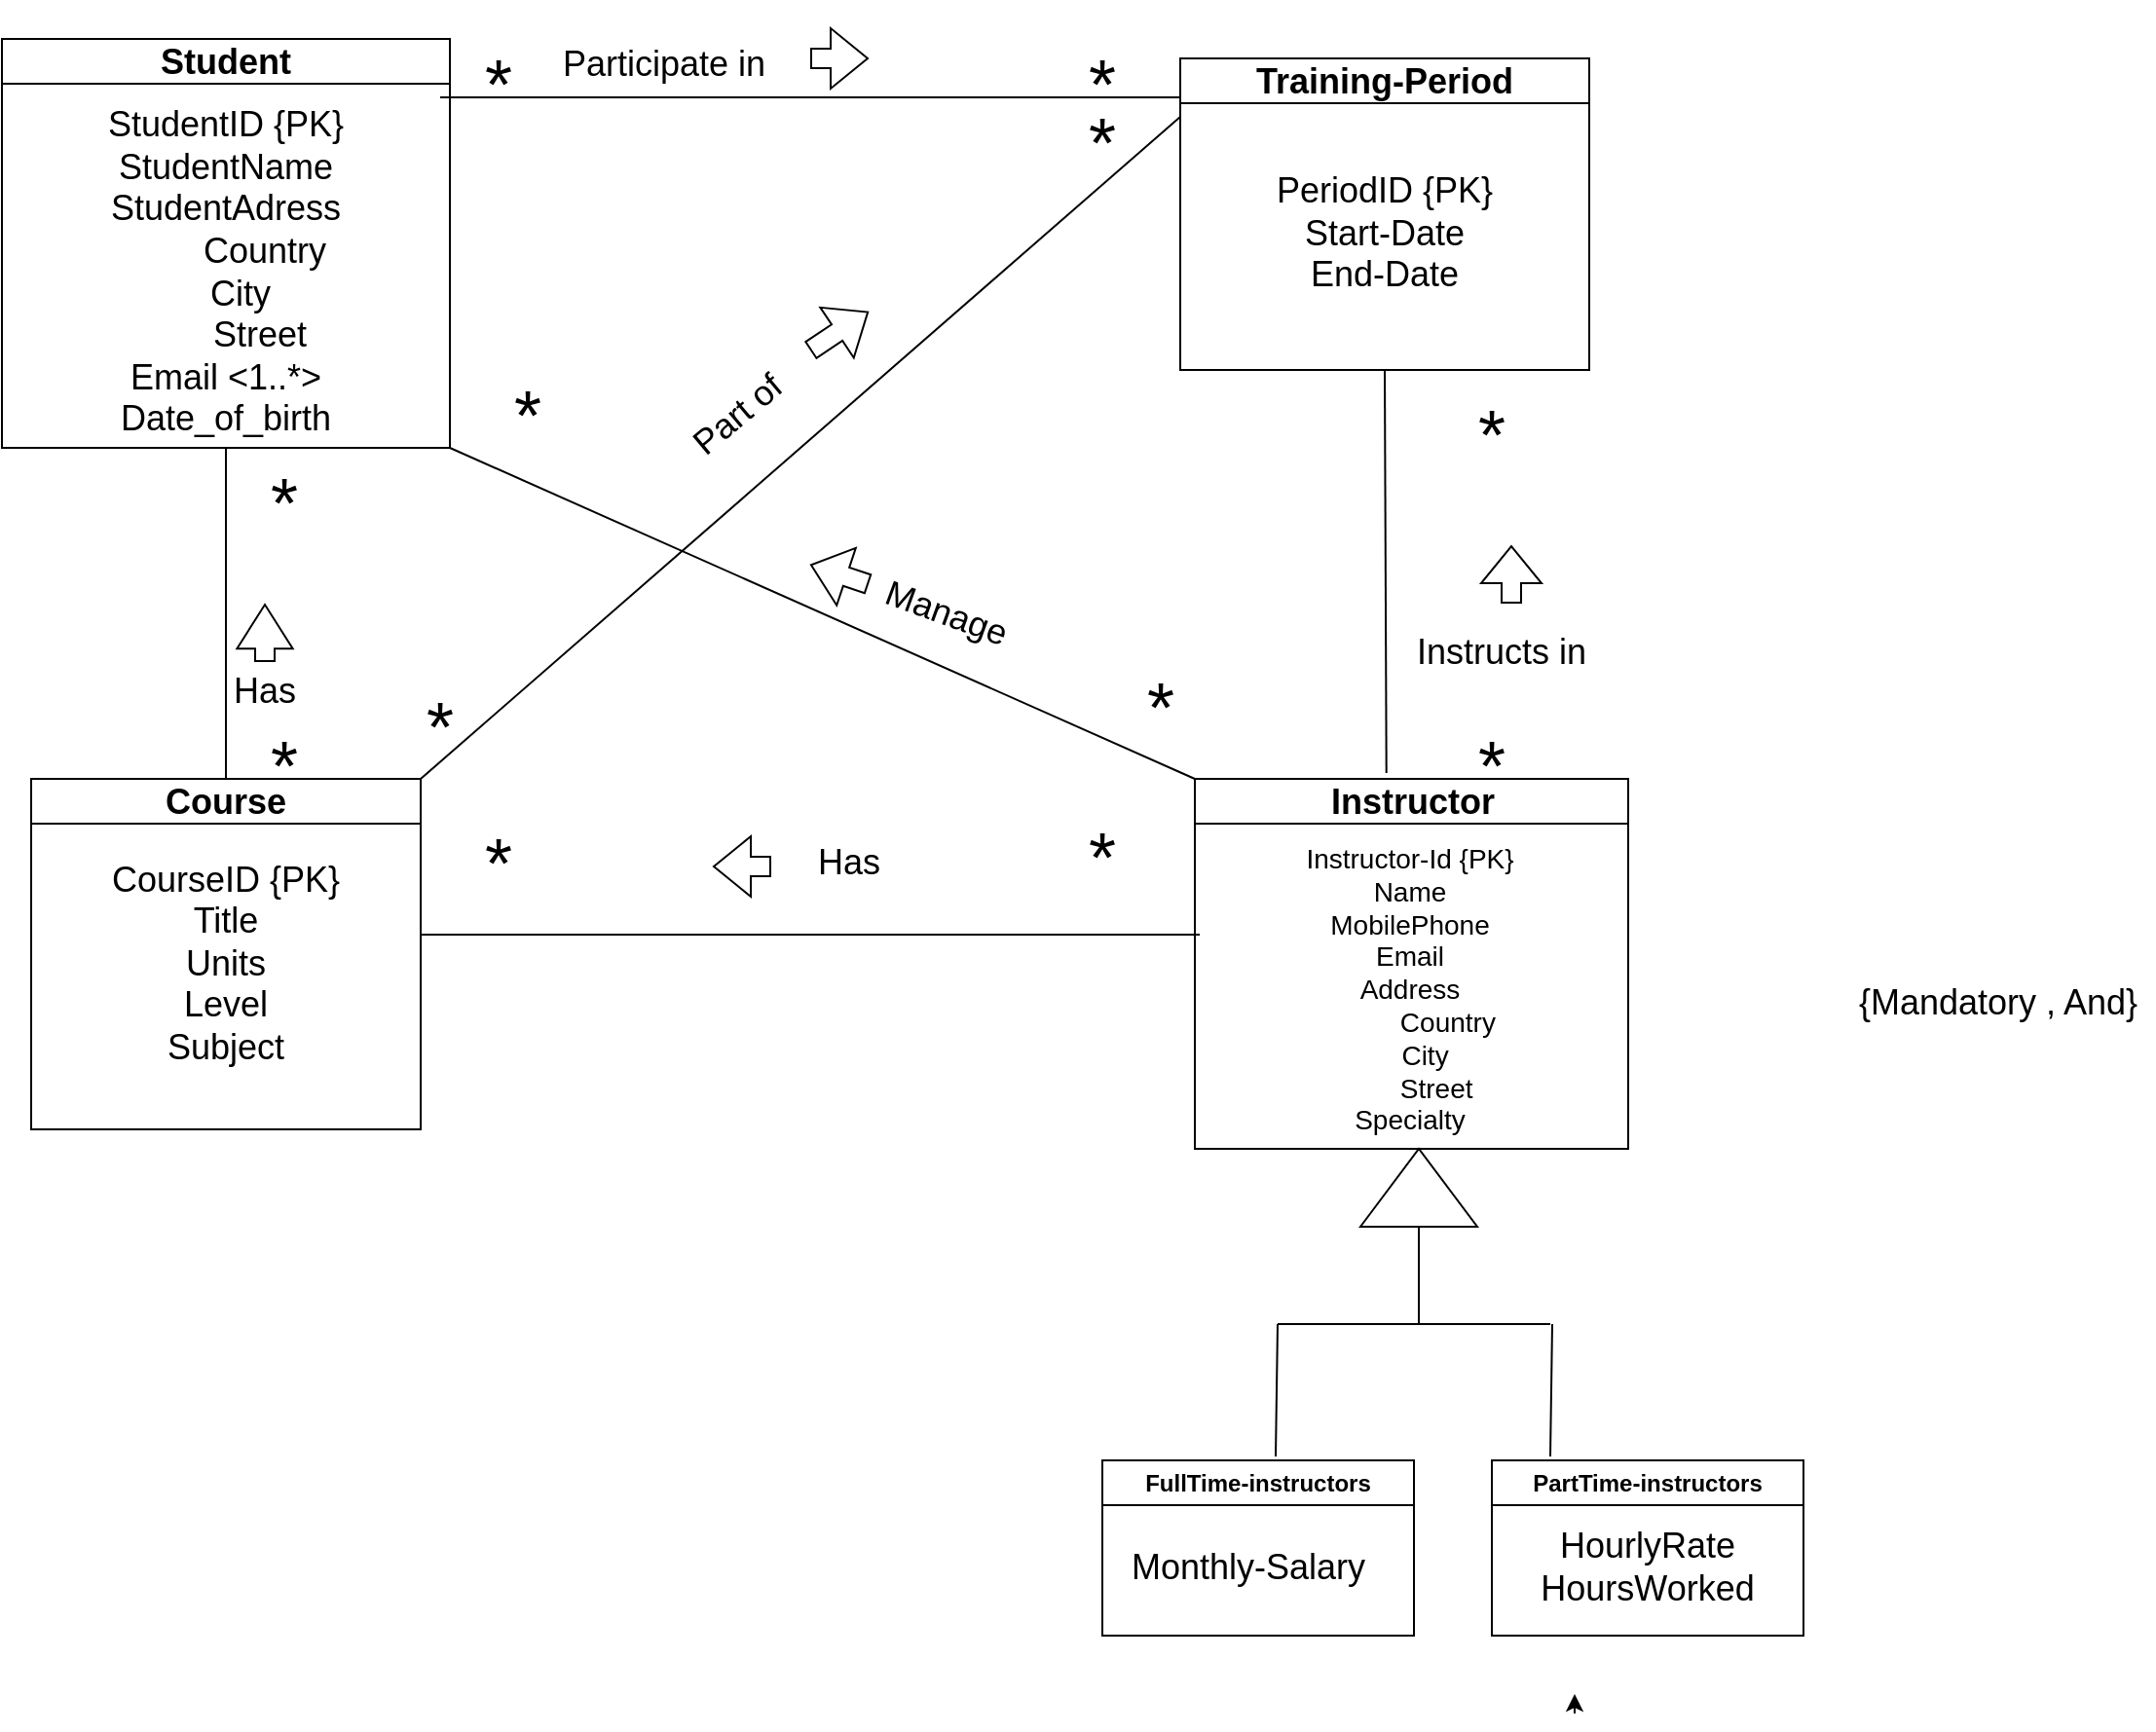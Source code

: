 <mxfile version="22.1.7" type="github">
  <diagram name="Page-1" id="XBS1e0gE74p3TgdVKRU-">
    <mxGraphModel dx="2370" dy="1902" grid="1" gridSize="10" guides="1" tooltips="1" connect="1" arrows="1" fold="1" page="1" pageScale="1" pageWidth="850" pageHeight="1100" math="0" shadow="0">
      <root>
        <mxCell id="0" />
        <mxCell id="1" parent="0" />
        <mxCell id="N7wMIVFWoXXr4h1JqkPB-3" value="&lt;font style=&quot;font-size: 18px;&quot;&gt;Course&lt;/font&gt;" style="swimlane;whiteSpace=wrap;html=1;startSize=23;" vertex="1" parent="1">
          <mxGeometry x="-300" y="-600" width="200" height="180" as="geometry" />
        </mxCell>
        <mxCell id="N7wMIVFWoXXr4h1JqkPB-4" value="&lt;font style=&quot;font-size: 18px;&quot;&gt;CourseID {PK}&lt;br&gt;Title&lt;br&gt;Units&lt;br&gt;Level&lt;br&gt;Subject&lt;/font&gt;" style="text;html=1;strokeColor=none;fillColor=none;align=center;verticalAlign=middle;whiteSpace=wrap;rounded=0;" vertex="1" parent="N7wMIVFWoXXr4h1JqkPB-3">
          <mxGeometry x="10" y="40" width="180" height="110" as="geometry" />
        </mxCell>
        <mxCell id="N7wMIVFWoXXr4h1JqkPB-5" value="&lt;font style=&quot;font-size: 18px;&quot;&gt;Student&lt;/font&gt;" style="swimlane;whiteSpace=wrap;html=1;" vertex="1" parent="1">
          <mxGeometry x="-315" y="-980" width="230" height="210" as="geometry" />
        </mxCell>
        <mxCell id="N7wMIVFWoXXr4h1JqkPB-6" value="&lt;font style=&quot;font-size: 18px;&quot;&gt;StudentID {PK}&lt;br&gt;StudentName&lt;br&gt;StudentAdress&lt;br&gt;&amp;nbsp; &amp;nbsp; &amp;nbsp; &amp;nbsp; Country&lt;br&gt;&amp;nbsp; &amp;nbsp;City&lt;br&gt;&amp;nbsp; &amp;nbsp; &amp;nbsp; &amp;nbsp;Street&lt;br&gt;Email &amp;lt;1..*&amp;gt;&lt;br&gt;Date_of_birth&lt;/font&gt;" style="text;html=1;strokeColor=none;fillColor=none;align=center;verticalAlign=middle;whiteSpace=wrap;rounded=0;" vertex="1" parent="N7wMIVFWoXXr4h1JqkPB-5">
          <mxGeometry y="30" width="230" height="180" as="geometry" />
        </mxCell>
        <mxCell id="N7wMIVFWoXXr4h1JqkPB-7" value="&lt;font style=&quot;font-size: 18px;&quot;&gt;Training-Period&lt;/font&gt;" style="swimlane;whiteSpace=wrap;html=1;startSize=23;" vertex="1" parent="1">
          <mxGeometry x="290" y="-970" width="210" height="160" as="geometry" />
        </mxCell>
        <mxCell id="N7wMIVFWoXXr4h1JqkPB-8" value="&lt;font style=&quot;font-size: 18px;&quot;&gt;PeriodID {PK}&lt;br&gt;Start-Date&lt;br&gt;End-Date&lt;/font&gt;" style="text;html=1;strokeColor=none;fillColor=none;align=center;verticalAlign=middle;whiteSpace=wrap;rounded=0;" vertex="1" parent="N7wMIVFWoXXr4h1JqkPB-7">
          <mxGeometry y="20" width="210" height="140" as="geometry" />
        </mxCell>
        <mxCell id="N7wMIVFWoXXr4h1JqkPB-26" value="" style="triangle;whiteSpace=wrap;html=1;direction=north;" vertex="1" parent="1">
          <mxGeometry x="382.5" y="-410" width="60" height="40" as="geometry" />
        </mxCell>
        <mxCell id="N7wMIVFWoXXr4h1JqkPB-27" value="" style="endArrow=none;html=1;rounded=0;" edge="1" parent="1">
          <mxGeometry width="50" height="50" relative="1" as="geometry">
            <mxPoint x="412.5" y="-320" as="sourcePoint" />
            <mxPoint x="412.5" y="-370" as="targetPoint" />
            <Array as="points">
              <mxPoint x="412.5" y="-350" />
            </Array>
          </mxGeometry>
        </mxCell>
        <mxCell id="N7wMIVFWoXXr4h1JqkPB-33" style="edgeStyle=orthogonalEdgeStyle;rounded=0;orthogonalLoop=1;jettySize=auto;html=1;exitX=0;exitY=0.5;exitDx=0;exitDy=0;" edge="1" parent="1">
          <mxGeometry relative="1" as="geometry">
            <mxPoint x="492.5" y="-130" as="targetPoint" />
            <mxPoint x="492.5" y="-120" as="sourcePoint" />
          </mxGeometry>
        </mxCell>
        <mxCell id="N7wMIVFWoXXr4h1JqkPB-35" value="FullTime-instructors" style="swimlane;whiteSpace=wrap;html=1;startSize=23;" vertex="1" parent="1">
          <mxGeometry x="250" y="-250" width="160" height="90" as="geometry" />
        </mxCell>
        <mxCell id="N7wMIVFWoXXr4h1JqkPB-36" value="&lt;font style=&quot;font-size: 18px;&quot;&gt;Monthly-Salary&lt;/font&gt;" style="text;html=1;strokeColor=none;fillColor=none;align=center;verticalAlign=middle;whiteSpace=wrap;rounded=0;" vertex="1" parent="N7wMIVFWoXXr4h1JqkPB-35">
          <mxGeometry y="30" width="150" height="50" as="geometry" />
        </mxCell>
        <mxCell id="N7wMIVFWoXXr4h1JqkPB-38" value="PartTime-instructors" style="swimlane;whiteSpace=wrap;html=1;" vertex="1" parent="1">
          <mxGeometry x="450" y="-250" width="160" height="90" as="geometry" />
        </mxCell>
        <mxCell id="N7wMIVFWoXXr4h1JqkPB-39" value="&lt;font style=&quot;font-size: 18px;&quot;&gt;HourlyRate&lt;br&gt;HoursWorked&lt;/font&gt;" style="text;html=1;strokeColor=none;fillColor=none;align=center;verticalAlign=middle;whiteSpace=wrap;rounded=0;" vertex="1" parent="N7wMIVFWoXXr4h1JqkPB-38">
          <mxGeometry y="30" width="160" height="50" as="geometry" />
        </mxCell>
        <mxCell id="N7wMIVFWoXXr4h1JqkPB-40" value="&lt;font style=&quot;font-size: 18px;&quot;&gt;{Mandatory , And}&lt;/font&gt;" style="text;html=1;strokeColor=none;fillColor=none;align=center;verticalAlign=middle;whiteSpace=wrap;rounded=0;" vertex="1" parent="1">
          <mxGeometry x="630" y="-500" width="160" height="30" as="geometry" />
        </mxCell>
        <mxCell id="N7wMIVFWoXXr4h1JqkPB-41" value="&lt;font style=&quot;font-size: 18px;&quot;&gt;Instructor&lt;/font&gt;" style="swimlane;whiteSpace=wrap;html=1;startSize=23;" vertex="1" parent="1">
          <mxGeometry x="297.5" y="-600" width="222.5" height="190" as="geometry" />
        </mxCell>
        <mxCell id="N7wMIVFWoXXr4h1JqkPB-42" value="&lt;font style=&quot;font-size: 14px;&quot;&gt;Instructor-Id {PK}&lt;br&gt;Name&lt;br&gt;MobilePhone&lt;br&gt;Email&lt;br&gt;Address&lt;br&gt;&amp;nbsp; &amp;nbsp; &amp;nbsp; &amp;nbsp; &amp;nbsp; Country&lt;br&gt;&amp;nbsp; &amp;nbsp; City&lt;br&gt;&amp;nbsp; &amp;nbsp; &amp;nbsp; &amp;nbsp;Street&lt;br&gt;Specialty&lt;/font&gt;" style="text;html=1;strokeColor=none;fillColor=none;align=center;verticalAlign=middle;whiteSpace=wrap;rounded=0;" vertex="1" parent="N7wMIVFWoXXr4h1JqkPB-41">
          <mxGeometry x="10" y="25" width="200" height="165" as="geometry" />
        </mxCell>
        <mxCell id="N7wMIVFWoXXr4h1JqkPB-45" value="" style="endArrow=none;html=1;rounded=0;" edge="1" parent="1">
          <mxGeometry width="50" height="50" relative="1" as="geometry">
            <mxPoint x="-100" y="-520" as="sourcePoint" />
            <mxPoint x="300" y="-520" as="targetPoint" />
          </mxGeometry>
        </mxCell>
        <mxCell id="N7wMIVFWoXXr4h1JqkPB-46" value="&lt;font style=&quot;font-size: 36px;&quot;&gt;*&lt;/font&gt;" style="text;html=1;strokeColor=none;fillColor=none;align=center;verticalAlign=middle;whiteSpace=wrap;rounded=0;" vertex="1" parent="1">
          <mxGeometry x="-100" y="-580" width="80" height="45" as="geometry" />
        </mxCell>
        <mxCell id="N7wMIVFWoXXr4h1JqkPB-47" value="&lt;font style=&quot;font-size: 36px;&quot;&gt;*&lt;/font&gt;" style="text;html=1;strokeColor=none;fillColor=none;align=center;verticalAlign=middle;whiteSpace=wrap;rounded=0;" vertex="1" parent="1">
          <mxGeometry x="210" y="-580" width="80" height="40" as="geometry" />
        </mxCell>
        <mxCell id="N7wMIVFWoXXr4h1JqkPB-49" value="&lt;font style=&quot;font-size: 18px;&quot;&gt;Has&lt;/font&gt;" style="text;html=1;strokeColor=none;fillColor=none;align=center;verticalAlign=middle;whiteSpace=wrap;rounded=0;" vertex="1" parent="1">
          <mxGeometry x="90" y="-572.5" width="60" height="30" as="geometry" />
        </mxCell>
        <mxCell id="N7wMIVFWoXXr4h1JqkPB-52" value="" style="endArrow=none;html=1;rounded=0;entryX=1;entryY=1;entryDx=0;entryDy=0;exitX=0;exitY=0;exitDx=0;exitDy=0;" edge="1" parent="1" source="N7wMIVFWoXXr4h1JqkPB-41" target="N7wMIVFWoXXr4h1JqkPB-6">
          <mxGeometry width="50" height="50" relative="1" as="geometry">
            <mxPoint x="320" y="-690" as="sourcePoint" />
            <mxPoint x="370" y="-740" as="targetPoint" />
          </mxGeometry>
        </mxCell>
        <mxCell id="N7wMIVFWoXXr4h1JqkPB-53" value="&lt;font style=&quot;font-size: 36px;&quot;&gt;*&lt;/font&gt;" style="text;html=1;strokeColor=none;fillColor=none;align=center;verticalAlign=middle;whiteSpace=wrap;rounded=0;" vertex="1" parent="1">
          <mxGeometry x="-85" y="-810" width="80" height="45" as="geometry" />
        </mxCell>
        <mxCell id="N7wMIVFWoXXr4h1JqkPB-54" value="&lt;font style=&quot;font-size: 36px;&quot;&gt;*&lt;/font&gt;" style="text;html=1;strokeColor=none;fillColor=none;align=center;verticalAlign=middle;whiteSpace=wrap;rounded=0;" vertex="1" parent="1">
          <mxGeometry x="240" y="-660" width="80" height="45" as="geometry" />
        </mxCell>
        <mxCell id="N7wMIVFWoXXr4h1JqkPB-55" value="&lt;font style=&quot;font-size: 18px;&quot;&gt;Manage&lt;/font&gt;" style="text;html=1;strokeColor=none;fillColor=none;align=center;verticalAlign=middle;whiteSpace=wrap;rounded=0;rotation=20;" vertex="1" parent="1">
          <mxGeometry x="140" y="-700" width="60" height="30" as="geometry" />
        </mxCell>
        <mxCell id="N7wMIVFWoXXr4h1JqkPB-67" value="" style="shape=flexArrow;endArrow=classic;html=1;rounded=0;" edge="1" parent="1">
          <mxGeometry width="50" height="50" relative="1" as="geometry">
            <mxPoint x="80" y="-555" as="sourcePoint" />
            <mxPoint x="50" y="-555" as="targetPoint" />
          </mxGeometry>
        </mxCell>
        <mxCell id="N7wMIVFWoXXr4h1JqkPB-71" value="" style="shape=flexArrow;endArrow=classic;html=1;rounded=0;" edge="1" parent="1">
          <mxGeometry width="50" height="50" relative="1" as="geometry">
            <mxPoint x="130" y="-700" as="sourcePoint" />
            <mxPoint x="100" y="-710" as="targetPoint" />
          </mxGeometry>
        </mxCell>
        <mxCell id="N7wMIVFWoXXr4h1JqkPB-72" value="" style="endArrow=none;html=1;rounded=0;entryX=0.5;entryY=1;entryDx=0;entryDy=0;exitX=0.5;exitY=0;exitDx=0;exitDy=0;" edge="1" parent="1" source="N7wMIVFWoXXr4h1JqkPB-3" target="N7wMIVFWoXXr4h1JqkPB-6">
          <mxGeometry width="50" height="50" relative="1" as="geometry">
            <mxPoint x="-250" y="-630" as="sourcePoint" />
            <mxPoint x="-200" y="-680" as="targetPoint" />
          </mxGeometry>
        </mxCell>
        <mxCell id="N7wMIVFWoXXr4h1JqkPB-73" value="&lt;font style=&quot;font-size: 36px;&quot;&gt;*&lt;/font&gt;" style="text;html=1;strokeColor=none;fillColor=none;align=center;verticalAlign=middle;whiteSpace=wrap;rounded=0;" vertex="1" parent="1">
          <mxGeometry x="-210" y="-765" width="80" height="45" as="geometry" />
        </mxCell>
        <mxCell id="N7wMIVFWoXXr4h1JqkPB-74" value="&lt;font style=&quot;font-size: 36px;&quot;&gt;*&lt;/font&gt;" style="text;html=1;strokeColor=none;fillColor=none;align=center;verticalAlign=middle;whiteSpace=wrap;rounded=0;" vertex="1" parent="1">
          <mxGeometry x="-210" y="-630" width="80" height="45" as="geometry" />
        </mxCell>
        <mxCell id="N7wMIVFWoXXr4h1JqkPB-75" value="&lt;font style=&quot;font-size: 18px;&quot;&gt;Has&lt;/font&gt;" style="text;html=1;strokeColor=none;fillColor=none;align=center;verticalAlign=middle;whiteSpace=wrap;rounded=0;" vertex="1" parent="1">
          <mxGeometry x="-210" y="-660" width="60" height="30" as="geometry" />
        </mxCell>
        <mxCell id="N7wMIVFWoXXr4h1JqkPB-76" value="" style="shape=flexArrow;endArrow=classic;html=1;rounded=0;endWidth=17.647;endSize=7.224;" edge="1" parent="1">
          <mxGeometry width="50" height="50" relative="1" as="geometry">
            <mxPoint x="-180" y="-660" as="sourcePoint" />
            <mxPoint x="-180" y="-690" as="targetPoint" />
          </mxGeometry>
        </mxCell>
        <mxCell id="N7wMIVFWoXXr4h1JqkPB-80" value="" style="endArrow=none;html=1;rounded=0;entryX=0.5;entryY=1;entryDx=0;entryDy=0;exitX=0.442;exitY=-0.016;exitDx=0;exitDy=0;exitPerimeter=0;" edge="1" parent="1" source="N7wMIVFWoXXr4h1JqkPB-41" target="N7wMIVFWoXXr4h1JqkPB-8">
          <mxGeometry width="50" height="50" relative="1" as="geometry">
            <mxPoint x="395" y="-610" as="sourcePoint" />
            <mxPoint x="430" y="-730" as="targetPoint" />
          </mxGeometry>
        </mxCell>
        <mxCell id="N7wMIVFWoXXr4h1JqkPB-81" value="&lt;font style=&quot;font-size: 36px;&quot;&gt;*&lt;/font&gt;" style="text;html=1;strokeColor=none;fillColor=none;align=center;verticalAlign=middle;whiteSpace=wrap;rounded=0;" vertex="1" parent="1">
          <mxGeometry x="410" y="-800" width="80" height="45" as="geometry" />
        </mxCell>
        <mxCell id="N7wMIVFWoXXr4h1JqkPB-82" value="&lt;font style=&quot;font-size: 36px;&quot;&gt;*&lt;/font&gt;" style="text;html=1;strokeColor=none;fillColor=none;align=center;verticalAlign=middle;whiteSpace=wrap;rounded=0;" vertex="1" parent="1">
          <mxGeometry x="410" y="-630" width="80" height="45" as="geometry" />
        </mxCell>
        <mxCell id="N7wMIVFWoXXr4h1JqkPB-83" value="&lt;font style=&quot;font-size: 18px;&quot;&gt;Instructs in&lt;/font&gt;" style="text;html=1;strokeColor=none;fillColor=none;align=center;verticalAlign=middle;whiteSpace=wrap;rounded=0;" vertex="1" parent="1">
          <mxGeometry x="410" y="-680" width="90" height="30" as="geometry" />
        </mxCell>
        <mxCell id="N7wMIVFWoXXr4h1JqkPB-85" value="" style="shape=flexArrow;endArrow=classic;html=1;rounded=0;" edge="1" parent="1">
          <mxGeometry width="50" height="50" relative="1" as="geometry">
            <mxPoint x="460" y="-690" as="sourcePoint" />
            <mxPoint x="460" y="-720" as="targetPoint" />
          </mxGeometry>
        </mxCell>
        <mxCell id="N7wMIVFWoXXr4h1JqkPB-86" value="" style="endArrow=none;html=1;rounded=0;exitX=1;exitY=0;exitDx=0;exitDy=0;" edge="1" parent="1" source="N7wMIVFWoXXr4h1JqkPB-3">
          <mxGeometry width="50" height="50" relative="1" as="geometry">
            <mxPoint x="240" y="-890" as="sourcePoint" />
            <mxPoint x="290" y="-940" as="targetPoint" />
          </mxGeometry>
        </mxCell>
        <mxCell id="N7wMIVFWoXXr4h1JqkPB-87" value="&lt;font style=&quot;font-size: 36px;&quot;&gt;*&lt;/font&gt;" style="text;html=1;strokeColor=none;fillColor=none;align=center;verticalAlign=middle;whiteSpace=wrap;rounded=0;" vertex="1" parent="1">
          <mxGeometry x="210" y="-950" width="80" height="45" as="geometry" />
        </mxCell>
        <mxCell id="N7wMIVFWoXXr4h1JqkPB-88" value="&lt;font style=&quot;font-size: 36px;&quot;&gt;*&lt;/font&gt;" style="text;html=1;strokeColor=none;fillColor=none;align=center;verticalAlign=middle;whiteSpace=wrap;rounded=0;" vertex="1" parent="1">
          <mxGeometry x="-130" y="-650" width="80" height="45" as="geometry" />
        </mxCell>
        <mxCell id="N7wMIVFWoXXr4h1JqkPB-89" value="&lt;font style=&quot;font-size: 18px;&quot;&gt;Part of&lt;/font&gt;" style="text;html=1;strokeColor=none;fillColor=none;align=center;verticalAlign=middle;whiteSpace=wrap;rounded=0;rotation=-40;" vertex="1" parent="1">
          <mxGeometry x="20" y="-802.5" width="85" height="30" as="geometry" />
        </mxCell>
        <mxCell id="N7wMIVFWoXXr4h1JqkPB-90" value="" style="shape=flexArrow;endArrow=classic;html=1;rounded=0;" edge="1" parent="1">
          <mxGeometry width="50" height="50" relative="1" as="geometry">
            <mxPoint x="100" y="-820" as="sourcePoint" />
            <mxPoint x="130" y="-840" as="targetPoint" />
          </mxGeometry>
        </mxCell>
        <mxCell id="N7wMIVFWoXXr4h1JqkPB-91" value="" style="endArrow=none;html=1;rounded=0;entryX=0;entryY=0;entryDx=0;entryDy=0;" edge="1" parent="1" target="N7wMIVFWoXXr4h1JqkPB-8">
          <mxGeometry width="50" height="50" relative="1" as="geometry">
            <mxPoint x="-90" y="-950" as="sourcePoint" />
            <mxPoint x="-40" y="-1000" as="targetPoint" />
          </mxGeometry>
        </mxCell>
        <mxCell id="N7wMIVFWoXXr4h1JqkPB-92" value="&lt;font style=&quot;font-size: 36px;&quot;&gt;*&lt;/font&gt;" style="text;html=1;strokeColor=none;fillColor=none;align=center;verticalAlign=middle;whiteSpace=wrap;rounded=0;" vertex="1" parent="1">
          <mxGeometry x="-100" y="-980" width="80" height="45" as="geometry" />
        </mxCell>
        <mxCell id="N7wMIVFWoXXr4h1JqkPB-93" value="&lt;font style=&quot;font-size: 36px;&quot;&gt;*&lt;/font&gt;" style="text;html=1;strokeColor=none;fillColor=none;align=center;verticalAlign=middle;whiteSpace=wrap;rounded=0;" vertex="1" parent="1">
          <mxGeometry x="210" y="-980" width="80" height="45" as="geometry" />
        </mxCell>
        <mxCell id="N7wMIVFWoXXr4h1JqkPB-94" value="&lt;br&gt;&lt;font style=&quot;font-size: 18px;&quot;&gt;Participate in&lt;/font&gt;" style="text;html=1;strokeColor=none;fillColor=none;align=center;verticalAlign=middle;whiteSpace=wrap;rounded=0;" vertex="1" parent="1">
          <mxGeometry x="-30" y="-1000" width="110" height="51" as="geometry" />
        </mxCell>
        <mxCell id="N7wMIVFWoXXr4h1JqkPB-95" value="" style="shape=flexArrow;endArrow=classic;html=1;rounded=0;" edge="1" parent="1">
          <mxGeometry width="50" height="50" relative="1" as="geometry">
            <mxPoint x="100" y="-970" as="sourcePoint" />
            <mxPoint x="130" y="-970" as="targetPoint" />
          </mxGeometry>
        </mxCell>
        <mxCell id="N7wMIVFWoXXr4h1JqkPB-96" value="" style="endArrow=none;html=1;rounded=0;" edge="1" parent="1">
          <mxGeometry width="50" height="50" relative="1" as="geometry">
            <mxPoint x="340" y="-320" as="sourcePoint" />
            <mxPoint x="410" y="-320" as="targetPoint" />
          </mxGeometry>
        </mxCell>
        <mxCell id="N7wMIVFWoXXr4h1JqkPB-97" value="" style="endArrow=none;html=1;rounded=0;" edge="1" parent="1">
          <mxGeometry width="50" height="50" relative="1" as="geometry">
            <mxPoint x="339" y="-252" as="sourcePoint" />
            <mxPoint x="340" y="-320" as="targetPoint" />
          </mxGeometry>
        </mxCell>
        <mxCell id="N7wMIVFWoXXr4h1JqkPB-98" value="" style="endArrow=none;html=1;rounded=0;" edge="1" parent="1">
          <mxGeometry width="50" height="50" relative="1" as="geometry">
            <mxPoint x="410" y="-320" as="sourcePoint" />
            <mxPoint x="480" y="-320" as="targetPoint" />
          </mxGeometry>
        </mxCell>
        <mxCell id="N7wMIVFWoXXr4h1JqkPB-99" value="" style="endArrow=none;html=1;rounded=0;" edge="1" parent="1">
          <mxGeometry width="50" height="50" relative="1" as="geometry">
            <mxPoint x="480" y="-252" as="sourcePoint" />
            <mxPoint x="481" y="-320" as="targetPoint" />
          </mxGeometry>
        </mxCell>
      </root>
    </mxGraphModel>
  </diagram>
</mxfile>

